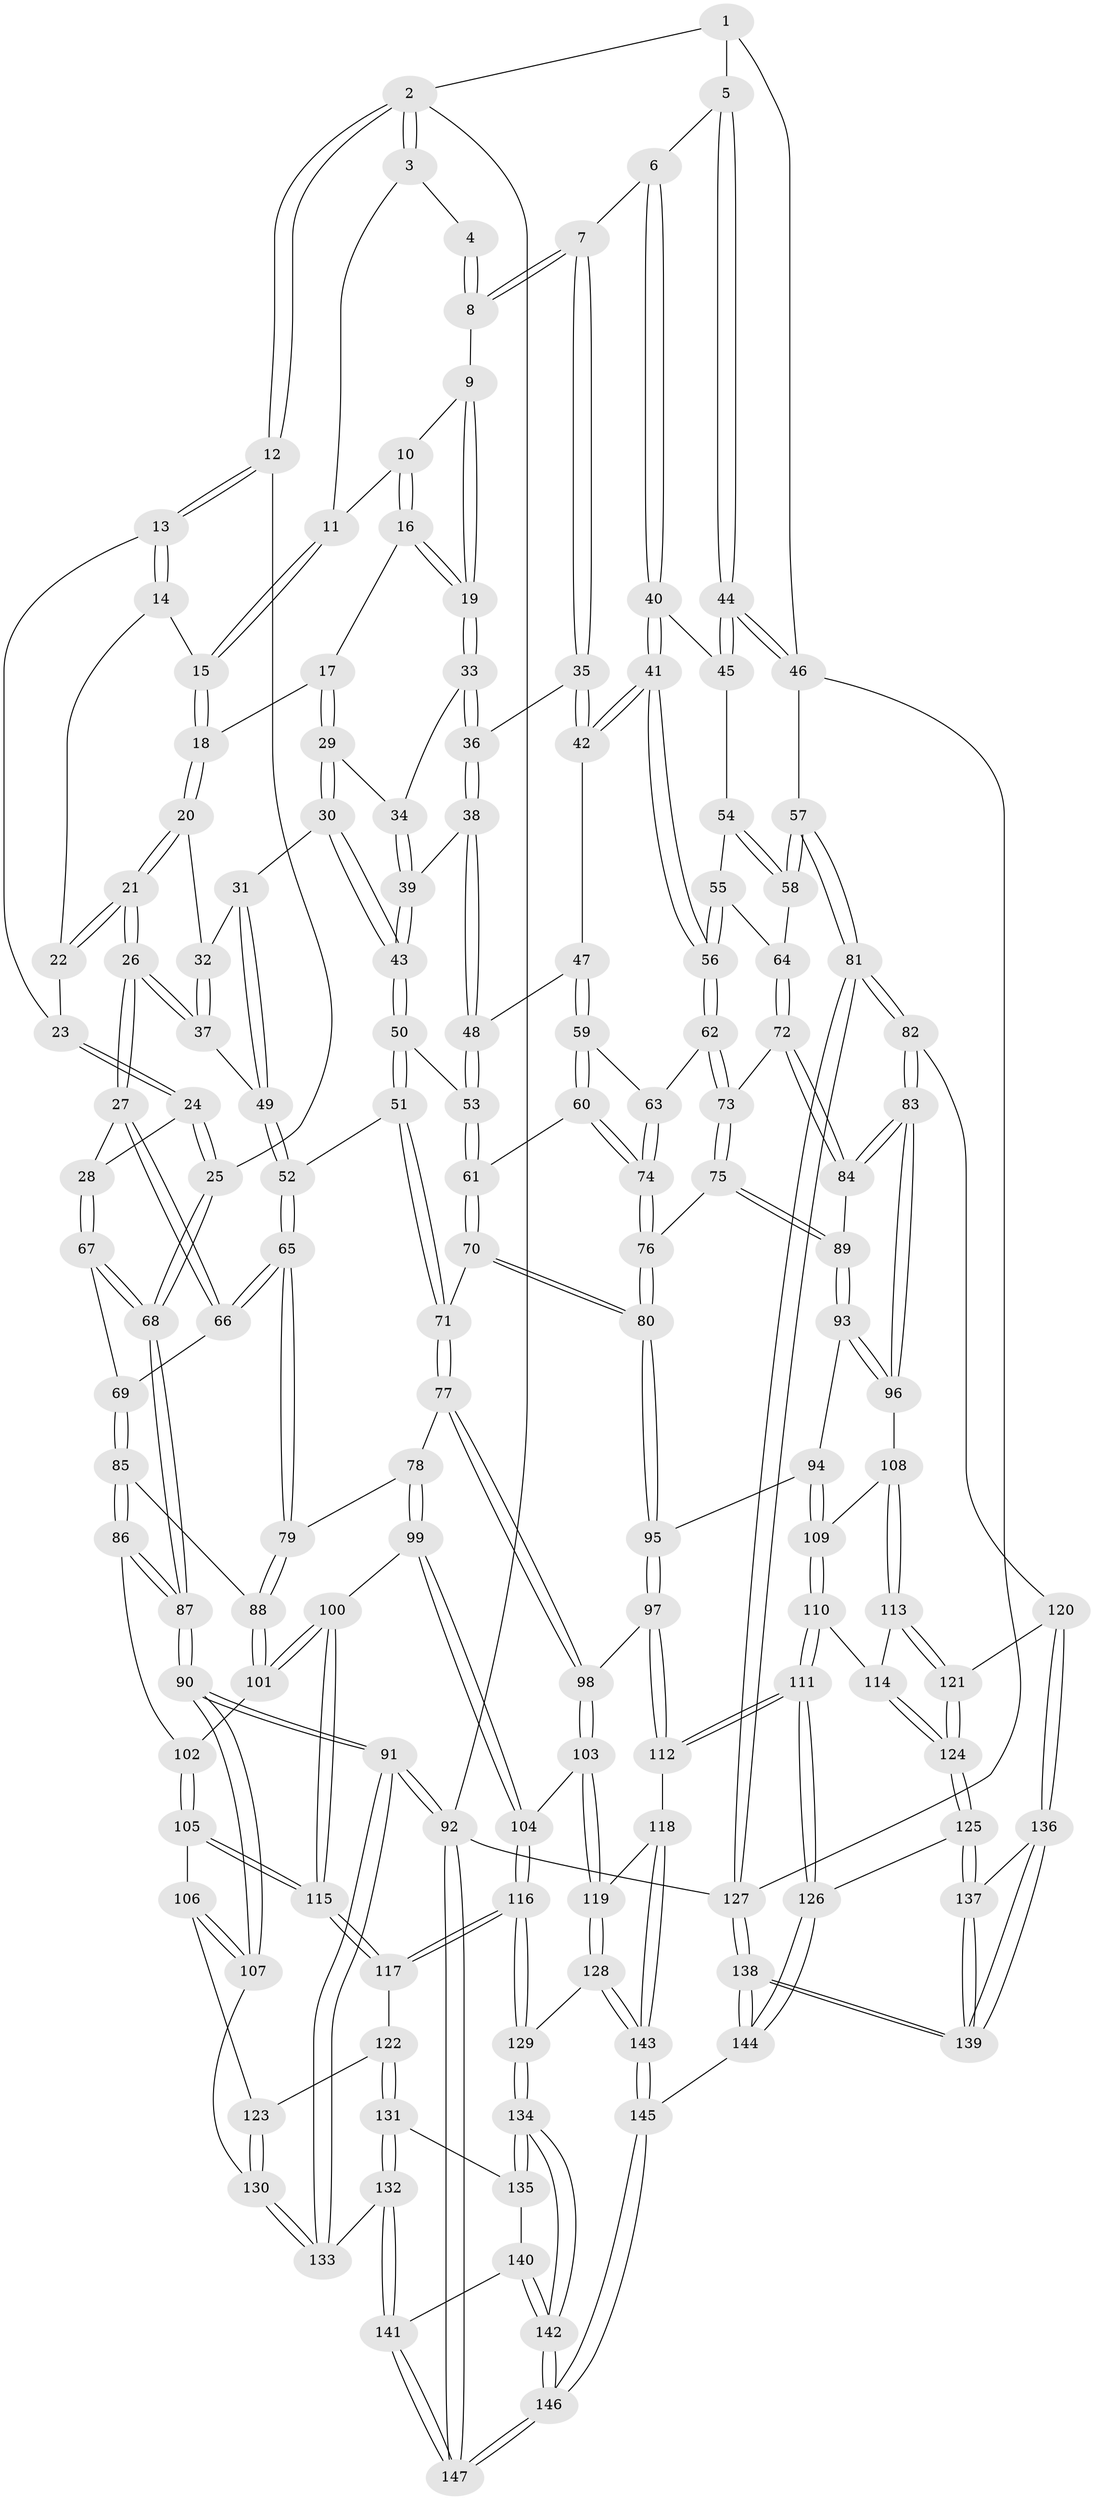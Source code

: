 // coarse degree distribution, {12: 0.017241379310344827, 3: 0.15517241379310345, 10: 0.017241379310344827, 5: 0.27586206896551724, 6: 0.10344827586206896, 4: 0.3793103448275862, 2: 0.017241379310344827, 7: 0.017241379310344827, 8: 0.017241379310344827}
// Generated by graph-tools (version 1.1) at 2025/21/03/04/25 18:21:03]
// undirected, 147 vertices, 364 edges
graph export_dot {
graph [start="1"]
  node [color=gray90,style=filled];
  1 [pos="+0.8540080248759075+0"];
  2 [pos="+0+0"];
  3 [pos="+0.5165971951614873+0"];
  4 [pos="+0.7367541633067779+0"];
  5 [pos="+1+0.17026468214784354"];
  6 [pos="+0.8342284232216516+0.1634288355427372"];
  7 [pos="+0.8276490597681821+0.1611526136836705"];
  8 [pos="+0.7987909160690833+0.11725910420221598"];
  9 [pos="+0.678844025608024+0.1404289907471153"];
  10 [pos="+0.6699306055440565+0.13882521132280062"];
  11 [pos="+0.49403289936802014+0"];
  12 [pos="+0+0"];
  13 [pos="+0.13071950496749632+0.047456344189043174"];
  14 [pos="+0.3236899544687255+0.0886632430141096"];
  15 [pos="+0.4771209792297811+0.016252974448653864"];
  16 [pos="+0.5858142494802276+0.17554947592850212"];
  17 [pos="+0.5662448157597119+0.17343715579774024"];
  18 [pos="+0.48148034399771505+0.06426927902947711"];
  19 [pos="+0.6495359560865148+0.22270757334743382"];
  20 [pos="+0.4425164547104556+0.16163572068521045"];
  21 [pos="+0.3386170068443324+0.21954852530575827"];
  22 [pos="+0.31159161393934787+0.15929587554130623"];
  23 [pos="+0.2170203499335864+0.1702246898568732"];
  24 [pos="+0.23964501978041952+0.2892330945217096"];
  25 [pos="+0+0.14210369207716633"];
  26 [pos="+0.29598819860043496+0.3305363937653514"];
  27 [pos="+0.29495611727265536+0.3310250047987389"];
  28 [pos="+0.265773590699075+0.31764274033581946"];
  29 [pos="+0.5541074917482329+0.2596746282810902"];
  30 [pos="+0.5280303993662526+0.282984896097283"];
  31 [pos="+0.511521499992099+0.2818868811732469"];
  32 [pos="+0.4581310303481378+0.22864811389679507"];
  33 [pos="+0.6629427182967887+0.25226514790750154"];
  34 [pos="+0.5761794295291878+0.2636520009600614"];
  35 [pos="+0.7567956507262077+0.24796136812414346"];
  36 [pos="+0.6764132115449635+0.26134668538945777"];
  37 [pos="+0.3442072311494815+0.33352005815019253"];
  38 [pos="+0.6554335972643662+0.31562725508020373"];
  39 [pos="+0.6194160100656204+0.3154240692249084"];
  40 [pos="+0.8723017316764294+0.3343418668780738"];
  41 [pos="+0.8245901692658717+0.3809868609872941"];
  42 [pos="+0.7623749129583894+0.31738957916561517"];
  43 [pos="+0.5596730277140401+0.35600415929188634"];
  44 [pos="+1+0.20401844632590668"];
  45 [pos="+0.9484374030648397+0.3463450601749982"];
  46 [pos="+1+0.2035145651122092"];
  47 [pos="+0.7061223983501648+0.37228316638246545"];
  48 [pos="+0.6643602270364366+0.3553947571109219"];
  49 [pos="+0.4204433965321827+0.35863581712546555"];
  50 [pos="+0.5619640376644554+0.39074525905177593"];
  51 [pos="+0.4854686243498202+0.427851190318682"];
  52 [pos="+0.4663356912373565+0.41620285525784145"];
  53 [pos="+0.5984340122296827+0.40834476384820045"];
  54 [pos="+0.9481235597570689+0.34982006032832064"];
  55 [pos="+0.913889747849934+0.40699579764567406"];
  56 [pos="+0.8232821402851817+0.4133577349058956"];
  57 [pos="+1+0.5902298887579921"];
  58 [pos="+0.9908416149863946+0.45429262222123384"];
  59 [pos="+0.7116765631147178+0.3905865550613366"];
  60 [pos="+0.6886909202127034+0.45509031658210086"];
  61 [pos="+0.6179911040976525+0.4447646393330226"];
  62 [pos="+0.818722509297478+0.4250807965794796"];
  63 [pos="+0.8043397830711377+0.42606022173548214"];
  64 [pos="+0.9306075734003966+0.44990066088004427"];
  65 [pos="+0.34682910210764845+0.49861500456428537"];
  66 [pos="+0.2831638488754652+0.4309854423941956"];
  67 [pos="+0.07523537301586158+0.3974832742193663"];
  68 [pos="+0+0.3913841743108142"];
  69 [pos="+0.21784950382535914+0.48336634648181426"];
  70 [pos="+0.5976075662250406+0.5052631270511709"];
  71 [pos="+0.49663141618779577+0.537722047938751"];
  72 [pos="+0.8659489300982209+0.5003956282813774"];
  73 [pos="+0.8373058820386114+0.4777886088145603"];
  74 [pos="+0.7069148271000262+0.47715361834530906"];
  75 [pos="+0.749878916339698+0.5367326356158993"];
  76 [pos="+0.7153138904028701+0.5302316738594365"];
  77 [pos="+0.47631021398410467+0.5779689055430406"];
  78 [pos="+0.4073665699607641+0.5800013062761813"];
  79 [pos="+0.3600728719471823+0.5285748325173714"];
  80 [pos="+0.6658163585564126+0.5745429792009848"];
  81 [pos="+1+0.6924971916858742"];
  82 [pos="+1+0.7084909521454815"];
  83 [pos="+0.9956841549026145+0.6924620036119054"];
  84 [pos="+0.8749223566621194+0.5204546640687328"];
  85 [pos="+0.18760102674042975+0.5575530465635408"];
  86 [pos="+0.012807724817334522+0.57525670717845"];
  87 [pos="+0+0.5588608125198221"];
  88 [pos="+0.22151893100403128+0.6006859023544728"];
  89 [pos="+0.7805857130058848+0.5784661505421216"];
  90 [pos="+0+0.7066953582347021"];
  91 [pos="+0+1"];
  92 [pos="+0+1"];
  93 [pos="+0.790582806933125+0.6104283530585007"];
  94 [pos="+0.6892281662416495+0.6627718133554862"];
  95 [pos="+0.6505920282058202+0.6463912574267984"];
  96 [pos="+0.8957828394590399+0.6645069773538935"];
  97 [pos="+0.610143882362549+0.6654873624898799"];
  98 [pos="+0.5383704232671124+0.6615858619281645"];
  99 [pos="+0.34738828838766694+0.658846218134099"];
  100 [pos="+0.24583777594009035+0.6657918271819152"];
  101 [pos="+0.24550515625609415+0.6654063482644154"];
  102 [pos="+0.144006629057025+0.6795976054811254"];
  103 [pos="+0.46513530805207054+0.789669066663522"];
  104 [pos="+0.41077563965959485+0.7887929680618211"];
  105 [pos="+0.11034439594970599+0.7629084181809945"];
  106 [pos="+0.10836585703931971+0.7634391324244763"];
  107 [pos="+0+0.7497453606114369"];
  108 [pos="+0.7347901673130652+0.6909315227728107"];
  109 [pos="+0.7126129044652655+0.6890084023520273"];
  110 [pos="+0.7348887325435619+0.7962786940466403"];
  111 [pos="+0.6544595057260596+0.8744212140845649"];
  112 [pos="+0.6480003416324159+0.8714696812839905"];
  113 [pos="+0.8538224987121684+0.7689364921634979"];
  114 [pos="+0.7882836615797439+0.7911336334079394"];
  115 [pos="+0.2287239044290502+0.7769532540905401"];
  116 [pos="+0.3164155113305448+0.8533814643522077"];
  117 [pos="+0.2529704255454627+0.823978459916477"];
  118 [pos="+0.5516680152323115+0.8694395088936867"];
  119 [pos="+0.5037984563574618+0.8346154757623464"];
  120 [pos="+0.9879351562292061+0.7339657970906133"];
  121 [pos="+0.9572109698547074+0.7488713765475279"];
  122 [pos="+0.19941757634696072+0.8652146153470796"];
  123 [pos="+0.1303302196984133+0.862773927503959"];
  124 [pos="+0.8061510537800793+0.9303133834433284"];
  125 [pos="+0.800356555055111+0.9408707292459468"];
  126 [pos="+0.6675180965220038+0.8975514744475236"];
  127 [pos="+1+1"];
  128 [pos="+0.4124157431149746+0.9505203629033938"];
  129 [pos="+0.32238627635000155+0.8922415243505866"];
  130 [pos="+0.08447557355881131+0.8911805027435206"];
  131 [pos="+0.18038872458898347+0.9290446671360978"];
  132 [pos="+0.11466123594161151+0.9616425052436188"];
  133 [pos="+0.08752800184108285+0.9306984496047884"];
  134 [pos="+0.2741771846277556+1"];
  135 [pos="+0.18609722821244543+0.934854850525725"];
  136 [pos="+0.9425395238019398+0.8839823113187751"];
  137 [pos="+0.8077595192901356+0.9533494473006483"];
  138 [pos="+0.9552483757159015+1"];
  139 [pos="+0.888638879635029+1"];
  140 [pos="+0.18088184515902428+0.9723634955920247"];
  141 [pos="+0.12260877832980181+1"];
  142 [pos="+0.26210554771698186+1"];
  143 [pos="+0.474512943851562+1"];
  144 [pos="+0.6140381754333278+1"];
  145 [pos="+0.48400579575472535+1"];
  146 [pos="+0.2606449260708438+1"];
  147 [pos="+0.13687230847795212+1"];
  1 -- 2;
  1 -- 5;
  1 -- 46;
  2 -- 3;
  2 -- 3;
  2 -- 12;
  2 -- 12;
  2 -- 92;
  3 -- 4;
  3 -- 11;
  4 -- 8;
  4 -- 8;
  5 -- 6;
  5 -- 44;
  5 -- 44;
  6 -- 7;
  6 -- 40;
  6 -- 40;
  7 -- 8;
  7 -- 8;
  7 -- 35;
  7 -- 35;
  8 -- 9;
  9 -- 10;
  9 -- 19;
  9 -- 19;
  10 -- 11;
  10 -- 16;
  10 -- 16;
  11 -- 15;
  11 -- 15;
  12 -- 13;
  12 -- 13;
  12 -- 25;
  13 -- 14;
  13 -- 14;
  13 -- 23;
  14 -- 15;
  14 -- 22;
  15 -- 18;
  15 -- 18;
  16 -- 17;
  16 -- 19;
  16 -- 19;
  17 -- 18;
  17 -- 29;
  17 -- 29;
  18 -- 20;
  18 -- 20;
  19 -- 33;
  19 -- 33;
  20 -- 21;
  20 -- 21;
  20 -- 32;
  21 -- 22;
  21 -- 22;
  21 -- 26;
  21 -- 26;
  22 -- 23;
  23 -- 24;
  23 -- 24;
  24 -- 25;
  24 -- 25;
  24 -- 28;
  25 -- 68;
  25 -- 68;
  26 -- 27;
  26 -- 27;
  26 -- 37;
  26 -- 37;
  27 -- 28;
  27 -- 66;
  27 -- 66;
  28 -- 67;
  28 -- 67;
  29 -- 30;
  29 -- 30;
  29 -- 34;
  30 -- 31;
  30 -- 43;
  30 -- 43;
  31 -- 32;
  31 -- 49;
  31 -- 49;
  32 -- 37;
  32 -- 37;
  33 -- 34;
  33 -- 36;
  33 -- 36;
  34 -- 39;
  34 -- 39;
  35 -- 36;
  35 -- 42;
  35 -- 42;
  36 -- 38;
  36 -- 38;
  37 -- 49;
  38 -- 39;
  38 -- 48;
  38 -- 48;
  39 -- 43;
  39 -- 43;
  40 -- 41;
  40 -- 41;
  40 -- 45;
  41 -- 42;
  41 -- 42;
  41 -- 56;
  41 -- 56;
  42 -- 47;
  43 -- 50;
  43 -- 50;
  44 -- 45;
  44 -- 45;
  44 -- 46;
  44 -- 46;
  45 -- 54;
  46 -- 57;
  46 -- 127;
  47 -- 48;
  47 -- 59;
  47 -- 59;
  48 -- 53;
  48 -- 53;
  49 -- 52;
  49 -- 52;
  50 -- 51;
  50 -- 51;
  50 -- 53;
  51 -- 52;
  51 -- 71;
  51 -- 71;
  52 -- 65;
  52 -- 65;
  53 -- 61;
  53 -- 61;
  54 -- 55;
  54 -- 58;
  54 -- 58;
  55 -- 56;
  55 -- 56;
  55 -- 64;
  56 -- 62;
  56 -- 62;
  57 -- 58;
  57 -- 58;
  57 -- 81;
  57 -- 81;
  58 -- 64;
  59 -- 60;
  59 -- 60;
  59 -- 63;
  60 -- 61;
  60 -- 74;
  60 -- 74;
  61 -- 70;
  61 -- 70;
  62 -- 63;
  62 -- 73;
  62 -- 73;
  63 -- 74;
  63 -- 74;
  64 -- 72;
  64 -- 72;
  65 -- 66;
  65 -- 66;
  65 -- 79;
  65 -- 79;
  66 -- 69;
  67 -- 68;
  67 -- 68;
  67 -- 69;
  68 -- 87;
  68 -- 87;
  69 -- 85;
  69 -- 85;
  70 -- 71;
  70 -- 80;
  70 -- 80;
  71 -- 77;
  71 -- 77;
  72 -- 73;
  72 -- 84;
  72 -- 84;
  73 -- 75;
  73 -- 75;
  74 -- 76;
  74 -- 76;
  75 -- 76;
  75 -- 89;
  75 -- 89;
  76 -- 80;
  76 -- 80;
  77 -- 78;
  77 -- 98;
  77 -- 98;
  78 -- 79;
  78 -- 99;
  78 -- 99;
  79 -- 88;
  79 -- 88;
  80 -- 95;
  80 -- 95;
  81 -- 82;
  81 -- 82;
  81 -- 127;
  81 -- 127;
  82 -- 83;
  82 -- 83;
  82 -- 120;
  83 -- 84;
  83 -- 84;
  83 -- 96;
  83 -- 96;
  84 -- 89;
  85 -- 86;
  85 -- 86;
  85 -- 88;
  86 -- 87;
  86 -- 87;
  86 -- 102;
  87 -- 90;
  87 -- 90;
  88 -- 101;
  88 -- 101;
  89 -- 93;
  89 -- 93;
  90 -- 91;
  90 -- 91;
  90 -- 107;
  90 -- 107;
  91 -- 92;
  91 -- 92;
  91 -- 133;
  91 -- 133;
  92 -- 147;
  92 -- 147;
  92 -- 127;
  93 -- 94;
  93 -- 96;
  93 -- 96;
  94 -- 95;
  94 -- 109;
  94 -- 109;
  95 -- 97;
  95 -- 97;
  96 -- 108;
  97 -- 98;
  97 -- 112;
  97 -- 112;
  98 -- 103;
  98 -- 103;
  99 -- 100;
  99 -- 104;
  99 -- 104;
  100 -- 101;
  100 -- 101;
  100 -- 115;
  100 -- 115;
  101 -- 102;
  102 -- 105;
  102 -- 105;
  103 -- 104;
  103 -- 119;
  103 -- 119;
  104 -- 116;
  104 -- 116;
  105 -- 106;
  105 -- 115;
  105 -- 115;
  106 -- 107;
  106 -- 107;
  106 -- 123;
  107 -- 130;
  108 -- 109;
  108 -- 113;
  108 -- 113;
  109 -- 110;
  109 -- 110;
  110 -- 111;
  110 -- 111;
  110 -- 114;
  111 -- 112;
  111 -- 112;
  111 -- 126;
  111 -- 126;
  112 -- 118;
  113 -- 114;
  113 -- 121;
  113 -- 121;
  114 -- 124;
  114 -- 124;
  115 -- 117;
  115 -- 117;
  116 -- 117;
  116 -- 117;
  116 -- 129;
  116 -- 129;
  117 -- 122;
  118 -- 119;
  118 -- 143;
  118 -- 143;
  119 -- 128;
  119 -- 128;
  120 -- 121;
  120 -- 136;
  120 -- 136;
  121 -- 124;
  121 -- 124;
  122 -- 123;
  122 -- 131;
  122 -- 131;
  123 -- 130;
  123 -- 130;
  124 -- 125;
  124 -- 125;
  125 -- 126;
  125 -- 137;
  125 -- 137;
  126 -- 144;
  126 -- 144;
  127 -- 138;
  127 -- 138;
  128 -- 129;
  128 -- 143;
  128 -- 143;
  129 -- 134;
  129 -- 134;
  130 -- 133;
  130 -- 133;
  131 -- 132;
  131 -- 132;
  131 -- 135;
  132 -- 133;
  132 -- 141;
  132 -- 141;
  134 -- 135;
  134 -- 135;
  134 -- 142;
  134 -- 142;
  135 -- 140;
  136 -- 137;
  136 -- 139;
  136 -- 139;
  137 -- 139;
  137 -- 139;
  138 -- 139;
  138 -- 139;
  138 -- 144;
  138 -- 144;
  140 -- 141;
  140 -- 142;
  140 -- 142;
  141 -- 147;
  141 -- 147;
  142 -- 146;
  142 -- 146;
  143 -- 145;
  143 -- 145;
  144 -- 145;
  145 -- 146;
  145 -- 146;
  146 -- 147;
  146 -- 147;
}
